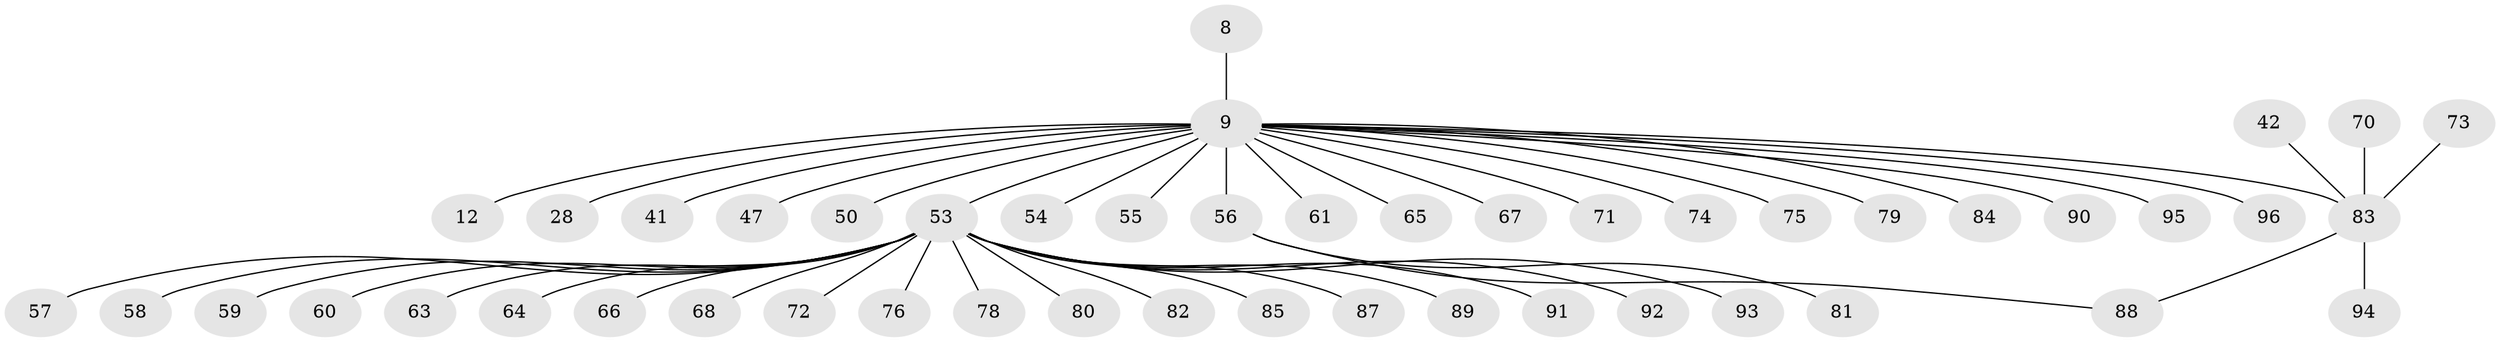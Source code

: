 // original degree distribution, {16: 0.010416666666666666, 4: 0.0625, 12: 0.010416666666666666, 2: 0.13541666666666666, 9: 0.020833333333333332, 1: 0.625, 5: 0.03125, 6: 0.010416666666666666, 3: 0.08333333333333333, 7: 0.010416666666666666}
// Generated by graph-tools (version 1.1) at 2025/48/03/09/25 04:48:42]
// undirected, 48 vertices, 48 edges
graph export_dot {
graph [start="1"]
  node [color=gray90,style=filled];
  8;
  9 [super="+3+1"];
  12;
  28;
  41 [super="+40"];
  42 [super="+31"];
  47 [super="+26"];
  50;
  53 [super="+27+51+14+23+35+36+37+43+52"];
  54;
  55;
  56 [super="+10"];
  57;
  58 [super="+45"];
  59 [super="+34+38"];
  60;
  61;
  63;
  64 [super="+18+29"];
  65;
  66;
  67 [super="+46"];
  68;
  70;
  71;
  72;
  73;
  74;
  75;
  76;
  78;
  79 [super="+62"];
  80;
  81;
  82;
  83 [super="+20+2+22"];
  84 [super="+48"];
  85;
  87;
  88 [super="+69+86+77"];
  89;
  90;
  91;
  92;
  93;
  94 [super="+44"];
  95;
  96;
  8 -- 9;
  9 -- 65;
  9 -- 96;
  9 -- 74;
  9 -- 28;
  9 -- 61;
  9 -- 56 [weight=4];
  9 -- 90;
  9 -- 71;
  9 -- 75;
  9 -- 12;
  9 -- 50;
  9 -- 54;
  9 -- 55;
  9 -- 95;
  9 -- 83;
  9 -- 53 [weight=4];
  9 -- 47;
  9 -- 41;
  9 -- 67;
  9 -- 84;
  9 -- 79;
  42 -- 83;
  53 -- 87;
  53 -- 63;
  53 -- 64;
  53 -- 66;
  53 -- 68;
  53 -- 72;
  53 -- 76;
  53 -- 78;
  53 -- 85;
  53 -- 89;
  53 -- 92;
  53 -- 57;
  53 -- 59;
  53 -- 60;
  53 -- 58;
  53 -- 80;
  53 -- 82;
  53 -- 91;
  53 -- 93;
  56 -- 81;
  56 -- 88;
  70 -- 83;
  73 -- 83;
  83 -- 94 [weight=2];
  83 -- 88;
}
